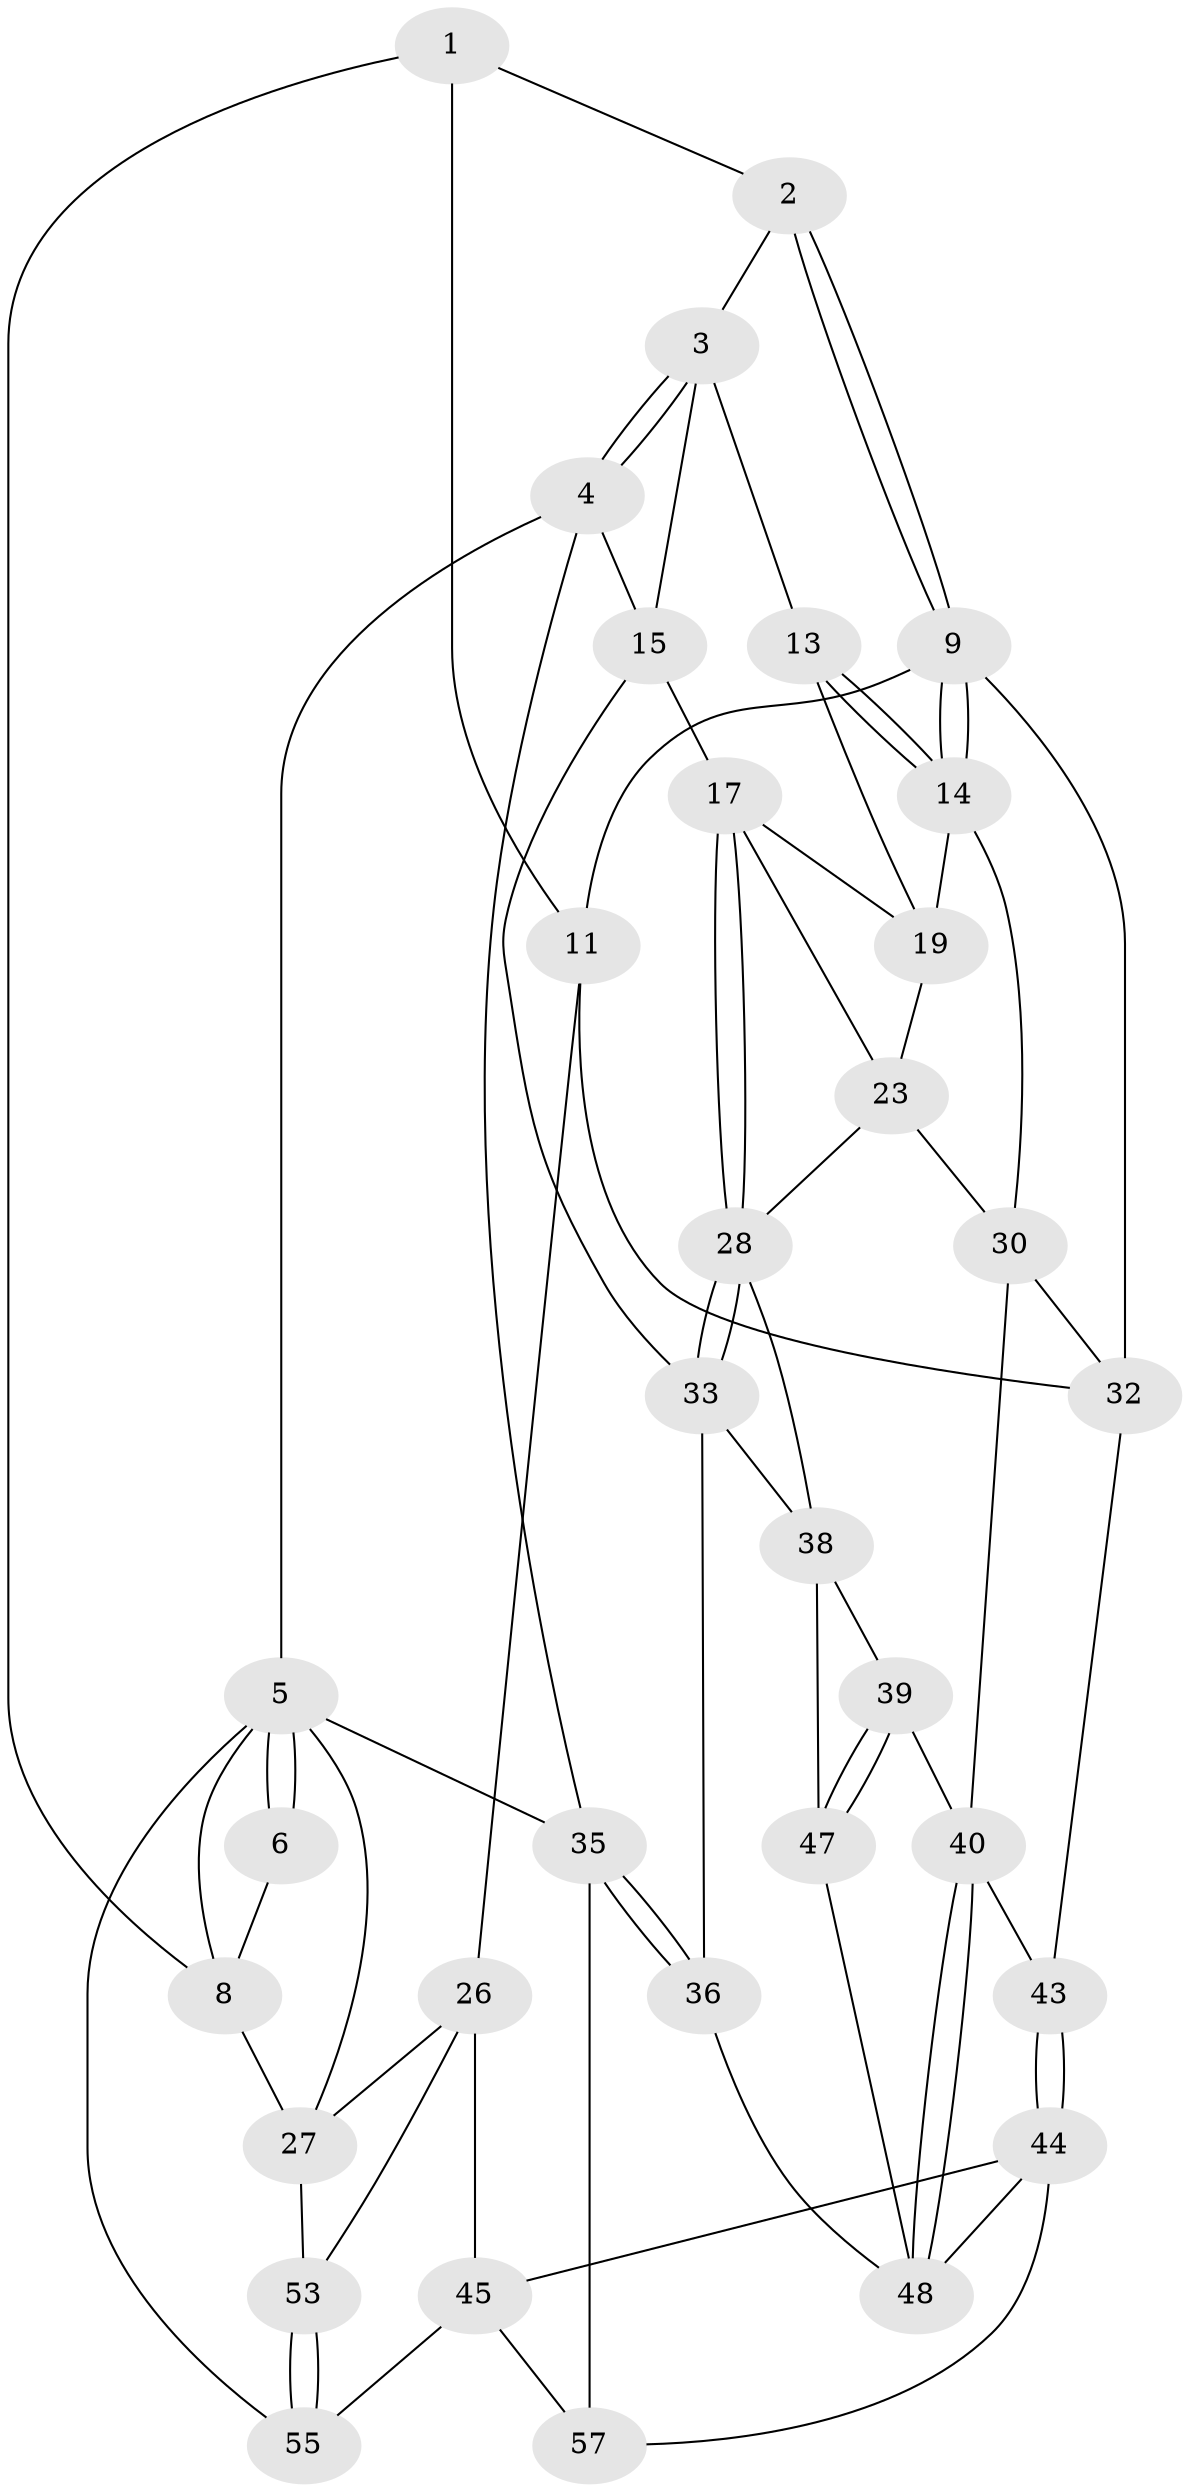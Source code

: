 // Generated by graph-tools (version 1.1) at 2025/24/03/03/25 07:24:32]
// undirected, 34 vertices, 75 edges
graph export_dot {
graph [start="1"]
  node [color=gray90,style=filled];
  1 [pos="+0.2963133765383971+0",super="+7"];
  2 [pos="+0.41581103615903964+0"];
  3 [pos="+0.5304080867541671+0",super="+12"];
  4 [pos="+1+0"];
  5 [pos="+0+0",super="+52"];
  6 [pos="+0+0"];
  8 [pos="+0.10884661272791044+0.21043331742223612",super="+20"];
  9 [pos="+0.47820158313906713+0.21277614110980284",super="+10"];
  11 [pos="+0.17764801675688632+0.24020099791074323",super="+25"];
  13 [pos="+0.6936343501890191+0.17632291307175102"];
  14 [pos="+0.49803180254007867+0.21691481625781464",super="+22"];
  15 [pos="+0.9903066983667997+0.10830117923028455",super="+16"];
  17 [pos="+0.8724591213565339+0.2769871302584266",super="+18"];
  19 [pos="+0.7145691853862355+0.3307732438432796",super="+21"];
  23 [pos="+0.7644824681646574+0.4374208579516098",super="+24"];
  26 [pos="+0.12301991175081203+0.43285703298969125",super="+46"];
  27 [pos="+0+0.45770732763179156",super="+51"];
  28 [pos="+0.8148449023137987+0.44011351349286204",super="+29"];
  30 [pos="+0.6464675211383413+0.4208050204777891",super="+31"];
  32 [pos="+0.42838159912946305+0.3422837292354236",super="+34"];
  33 [pos="+1+0.5979226312026861",super="+37"];
  35 [pos="+1+1",super="+58"];
  36 [pos="+1+1",super="+56"];
  38 [pos="+0.7598833100139277+0.5415265553777792",super="+42"];
  39 [pos="+0.7070313307539858+0.5604535992400931"];
  40 [pos="+0.5936277882912401+0.5712964804503012",super="+41"];
  43 [pos="+0.3402209600191447+0.5457201843008879"];
  44 [pos="+0.299435629001554+0.6843536435772976",super="+50"];
  45 [pos="+0.20269140291922724+0.6789780276557793",super="+54"];
  47 [pos="+0.7515121993623189+0.6730130657844025"];
  48 [pos="+0.5810902328889341+0.6731190711210261",super="+49"];
  53 [pos="+0.1069802579894583+0.6552454378067134"];
  55 [pos="+0+1"];
  57 [pos="+0.3704406769296238+1"];
  1 -- 2;
  1 -- 8;
  1 -- 11;
  2 -- 3;
  2 -- 9;
  2 -- 9;
  3 -- 4;
  3 -- 4;
  3 -- 13;
  3 -- 15;
  4 -- 5;
  4 -- 35;
  4 -- 15;
  5 -- 6;
  5 -- 6;
  5 -- 35;
  5 -- 55;
  5 -- 8;
  5 -- 27;
  6 -- 8;
  8 -- 27;
  9 -- 14;
  9 -- 14;
  9 -- 32;
  9 -- 11;
  11 -- 26;
  11 -- 32;
  13 -- 14;
  13 -- 14;
  13 -- 19;
  14 -- 19;
  14 -- 30;
  15 -- 17;
  15 -- 33;
  17 -- 28;
  17 -- 28;
  17 -- 19;
  17 -- 23;
  19 -- 23;
  23 -- 28;
  23 -- 30;
  26 -- 27;
  26 -- 53;
  26 -- 45;
  27 -- 53;
  28 -- 33;
  28 -- 33;
  28 -- 38;
  30 -- 32;
  30 -- 40;
  32 -- 43;
  33 -- 36;
  33 -- 38;
  35 -- 36 [weight=2];
  35 -- 36;
  35 -- 57;
  36 -- 48;
  38 -- 39;
  38 -- 47;
  39 -- 40;
  39 -- 47;
  39 -- 47;
  40 -- 48;
  40 -- 48;
  40 -- 43;
  43 -- 44;
  43 -- 44;
  44 -- 45;
  44 -- 57;
  44 -- 48;
  45 -- 57;
  45 -- 55;
  47 -- 48;
  53 -- 55;
  53 -- 55;
}

